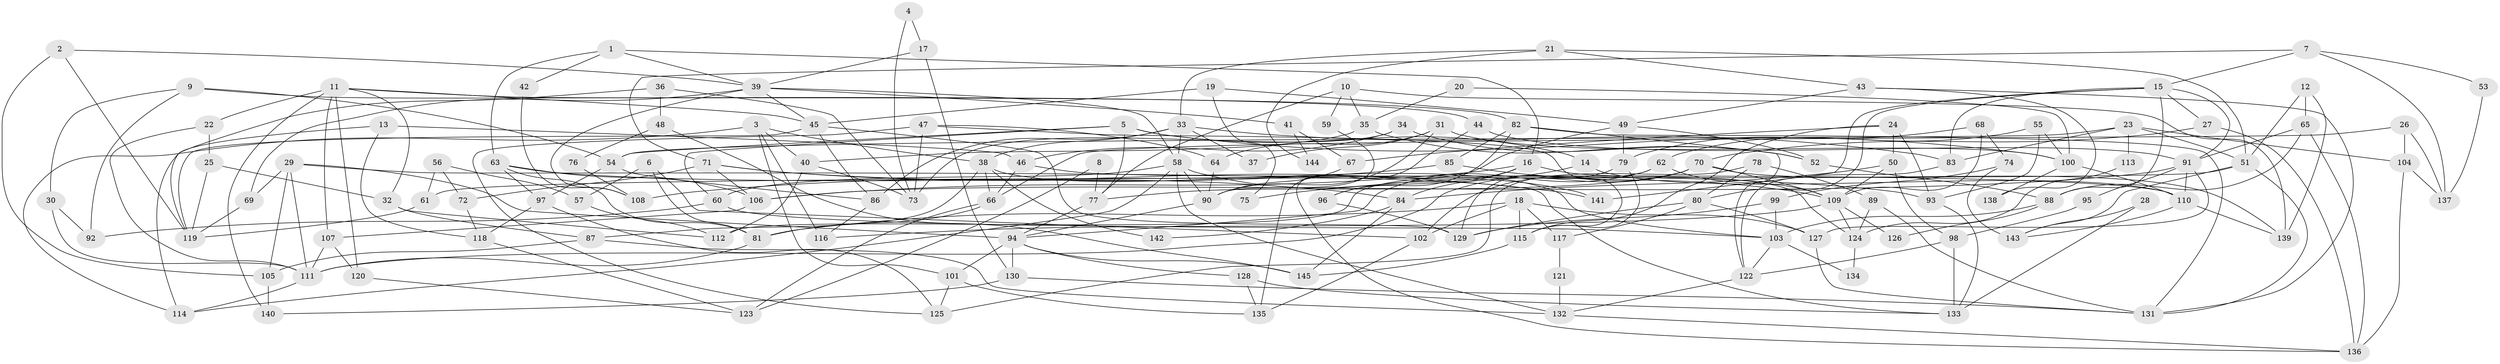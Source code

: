 // Generated by graph-tools (version 1.1) at 2025/11/02/27/25 16:11:21]
// undirected, 145 vertices, 290 edges
graph export_dot {
graph [start="1"]
  node [color=gray90,style=filled];
  1;
  2;
  3;
  4;
  5;
  6;
  7;
  8;
  9;
  10;
  11;
  12;
  13;
  14;
  15;
  16;
  17;
  18;
  19;
  20;
  21;
  22;
  23;
  24;
  25;
  26;
  27;
  28;
  29;
  30;
  31;
  32;
  33;
  34;
  35;
  36;
  37;
  38;
  39;
  40;
  41;
  42;
  43;
  44;
  45;
  46;
  47;
  48;
  49;
  50;
  51;
  52;
  53;
  54;
  55;
  56;
  57;
  58;
  59;
  60;
  61;
  62;
  63;
  64;
  65;
  66;
  67;
  68;
  69;
  70;
  71;
  72;
  73;
  74;
  75;
  76;
  77;
  78;
  79;
  80;
  81;
  82;
  83;
  84;
  85;
  86;
  87;
  88;
  89;
  90;
  91;
  92;
  93;
  94;
  95;
  96;
  97;
  98;
  99;
  100;
  101;
  102;
  103;
  104;
  105;
  106;
  107;
  108;
  109;
  110;
  111;
  112;
  113;
  114;
  115;
  116;
  117;
  118;
  119;
  120;
  121;
  122;
  123;
  124;
  125;
  126;
  127;
  128;
  129;
  130;
  131;
  132;
  133;
  134;
  135;
  136;
  137;
  138;
  139;
  140;
  141;
  142;
  143;
  144;
  145;
  1 -- 16;
  1 -- 39;
  1 -- 42;
  1 -- 63;
  2 -- 39;
  2 -- 119;
  2 -- 105;
  3 -- 116;
  3 -- 40;
  3 -- 38;
  3 -- 101;
  3 -- 114;
  4 -- 17;
  4 -- 73;
  5 -- 100;
  5 -- 77;
  5 -- 14;
  5 -- 54;
  5 -- 60;
  6 -- 81;
  6 -- 102;
  6 -- 57;
  7 -- 71;
  7 -- 15;
  7 -- 53;
  7 -- 137;
  8 -- 123;
  8 -- 77;
  9 -- 30;
  9 -- 54;
  9 -- 44;
  9 -- 92;
  10 -- 35;
  10 -- 139;
  10 -- 59;
  10 -- 77;
  11 -- 140;
  11 -- 120;
  11 -- 22;
  11 -- 32;
  11 -- 45;
  11 -- 82;
  11 -- 107;
  12 -- 139;
  12 -- 65;
  12 -- 51;
  13 -- 46;
  13 -- 114;
  13 -- 118;
  14 -- 110;
  14 -- 75;
  15 -- 91;
  15 -- 83;
  15 -- 27;
  15 -- 80;
  15 -- 88;
  15 -- 141;
  16 -- 84;
  16 -- 106;
  16 -- 96;
  16 -- 124;
  17 -- 130;
  17 -- 39;
  18 -- 102;
  18 -- 81;
  18 -- 115;
  18 -- 117;
  18 -- 127;
  19 -- 49;
  19 -- 45;
  19 -- 75;
  20 -- 35;
  20 -- 100;
  21 -- 51;
  21 -- 33;
  21 -- 43;
  21 -- 144;
  22 -- 111;
  22 -- 25;
  23 -- 51;
  23 -- 104;
  23 -- 54;
  23 -- 83;
  23 -- 113;
  24 -- 93;
  24 -- 115;
  24 -- 50;
  24 -- 67;
  25 -- 32;
  25 -- 119;
  26 -- 66;
  26 -- 137;
  26 -- 104;
  27 -- 70;
  27 -- 136;
  28 -- 133;
  28 -- 143;
  29 -- 69;
  29 -- 105;
  29 -- 94;
  29 -- 111;
  29 -- 133;
  30 -- 111;
  30 -- 92;
  31 -- 64;
  31 -- 90;
  31 -- 37;
  31 -- 100;
  32 -- 87;
  32 -- 112;
  33 -- 83;
  33 -- 86;
  33 -- 37;
  33 -- 38;
  33 -- 58;
  34 -- 46;
  34 -- 52;
  34 -- 73;
  35 -- 52;
  35 -- 40;
  36 -- 119;
  36 -- 73;
  36 -- 48;
  38 -- 66;
  38 -- 87;
  38 -- 103;
  38 -- 142;
  39 -- 58;
  39 -- 45;
  39 -- 41;
  39 -- 69;
  39 -- 108;
  40 -- 112;
  40 -- 73;
  41 -- 67;
  41 -- 144;
  42 -- 108;
  43 -- 131;
  43 -- 49;
  43 -- 138;
  44 -- 135;
  44 -- 91;
  45 -- 129;
  45 -- 86;
  45 -- 119;
  46 -- 66;
  46 -- 110;
  47 -- 115;
  47 -- 125;
  47 -- 64;
  47 -- 73;
  48 -- 145;
  48 -- 76;
  49 -- 136;
  49 -- 52;
  49 -- 79;
  50 -- 84;
  50 -- 98;
  50 -- 109;
  51 -- 131;
  51 -- 61;
  51 -- 143;
  52 -- 88;
  53 -- 137;
  54 -- 86;
  54 -- 97;
  55 -- 62;
  55 -- 100;
  55 -- 93;
  56 -- 72;
  56 -- 61;
  56 -- 57;
  57 -- 112;
  58 -- 60;
  58 -- 90;
  58 -- 114;
  58 -- 132;
  58 -- 141;
  59 -- 90;
  60 -- 103;
  60 -- 92;
  61 -- 119;
  62 -- 112;
  62 -- 109;
  62 -- 94;
  63 -- 106;
  63 -- 81;
  63 -- 93;
  63 -- 97;
  64 -- 90;
  65 -- 91;
  65 -- 88;
  65 -- 136;
  66 -- 81;
  66 -- 123;
  67 -- 90;
  68 -- 79;
  68 -- 109;
  68 -- 74;
  69 -- 119;
  70 -- 77;
  70 -- 111;
  70 -- 102;
  70 -- 109;
  70 -- 139;
  71 -- 106;
  71 -- 141;
  71 -- 72;
  71 -- 84;
  72 -- 118;
  74 -- 99;
  74 -- 143;
  76 -- 108;
  77 -- 94;
  78 -- 80;
  78 -- 125;
  78 -- 89;
  79 -- 129;
  79 -- 115;
  80 -- 127;
  80 -- 117;
  80 -- 129;
  81 -- 111;
  82 -- 122;
  82 -- 85;
  82 -- 96;
  82 -- 131;
  83 -- 122;
  84 -- 145;
  84 -- 142;
  85 -- 109;
  85 -- 108;
  86 -- 116;
  87 -- 132;
  87 -- 105;
  88 -- 103;
  88 -- 126;
  89 -- 124;
  89 -- 131;
  90 -- 94;
  91 -- 127;
  91 -- 95;
  91 -- 106;
  91 -- 110;
  93 -- 133;
  94 -- 101;
  94 -- 128;
  94 -- 130;
  94 -- 145;
  95 -- 98;
  96 -- 129;
  97 -- 118;
  97 -- 125;
  98 -- 133;
  98 -- 122;
  99 -- 129;
  99 -- 103;
  100 -- 110;
  100 -- 138;
  101 -- 125;
  101 -- 135;
  102 -- 135;
  103 -- 122;
  103 -- 134;
  104 -- 136;
  104 -- 137;
  105 -- 140;
  106 -- 107;
  107 -- 111;
  107 -- 120;
  109 -- 116;
  109 -- 124;
  109 -- 126;
  110 -- 143;
  110 -- 139;
  111 -- 114;
  113 -- 124;
  115 -- 145;
  117 -- 121;
  118 -- 123;
  120 -- 123;
  121 -- 132;
  122 -- 132;
  124 -- 134;
  127 -- 131;
  128 -- 133;
  128 -- 135;
  130 -- 131;
  130 -- 140;
  132 -- 136;
}
